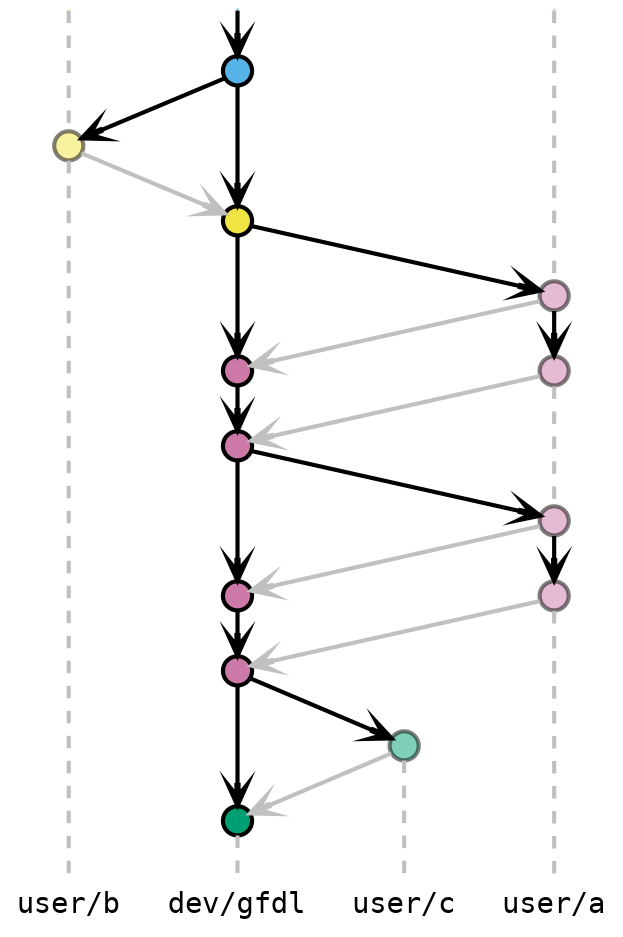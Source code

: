 digraph git_no_ff {
    rankdir="TB"
    nodesep=0.2
    ranksep=0.3
    //outputorder=edgesfirst

    // Global settings
    node [
        style=filled
        color="black"
        fontname="Inconsolata"
        fontcolor=black
    ]
    edge [
        arrowhead=vee
        color="black"
        penwidth=2
    ]

    // Branch label nodes
    node [
        fixedsize=false
        penwidth=0
        fillcolor=none
        shape=none
        width=0
        height=0
        margin="0.05"
    ]
    subgraph {
        rank=sink
        me [label="dev/gfdl", group="main"]
    }
    subgraph {
        rank=sink
        ae [label="user/a", group="a"]
    }
    subgraph {
        rank=sink
        be [label="user/b", group="b"]
    }
    subgraph {
        rank=sink
        ce [label="user/c", group="c"]
    }

    // Commit nodes
    node [
        width=0.2
        height=0.2
        label=""
        shape=circle
        penwidth=2
    ]

    // main branch
    edge [weight = 2]
    node [
        group="main"
        fillcolor="#56B4E9"
    ]
    m1 -> mb1 -> ma1 -> ma2 -> ma3 -> ma4 -> mc1
    mb1 [fillcolor="#F0E442"]
    ma1 [fillcolor="#CC79A7"]
    ma2 [fillcolor="#CC79A7"]
    ma3 [fillcolor="#CC79A7"]
    ma4 [fillcolor="#CC79A7"]
    mc1 [fillcolor="#009E73"]
    subgraph {
        rank=source
        ms [label="", width=0, height=0, penwidth=0]
    }
    ms -> m1
    mc1 -> me [color="gray", style=dashed, arrowhead=none]
// user C
    node [
        group="c"
        fillcolor = "#009E7380"
        color="#00000080"
    ]
    //subgraph {
    //    rank=source
    //    cs [label="", width=0, height=0, penwidth=0]
    //}
    //cs -> c1 -> ce [color="gray", style=dashed, arrowhead=none]
    c1 -> ce [color="gray", style=dashed, arrowhead=none]

    // user A
    node [
        group="a"
        fillcolor="#CC79A780"
        color="#00000080"
    ]
    a1 -> a2
    a3 -> a4
    subgraph {
        rank=source
        as [label="", width=0, height=0, penwidth=0]
    }
    as -> a1 [color="gray", style=dashed, arrowhead=none]
    a2 -> a3 [color="gray", style=dashed, arrowhead=none]
    a4 -> ae [color="gray", style=dashed, arrowhead=none]

    // user B
    node [
        group="b"
        fillcolor="#F0E44280" 
        color="#00000080"
    ]
    subgraph {
        rank=source
        bs [label="", width=0, height=0, penwidth=0]
    }
    bs -> b1 -> be [color="gray", style=dashed, arrowhead=none]

    // Branch interactions
    m1 -> b1
    mb1 -> a1
    ma2 -> a3
    ma4 -> c1

    edge [color="gray"]
    a1 -> ma1
    a2 -> ma2
    a3 -> ma3
    a4 -> ma4
    b1 -> mb1
    c1 -> mc1 
}
